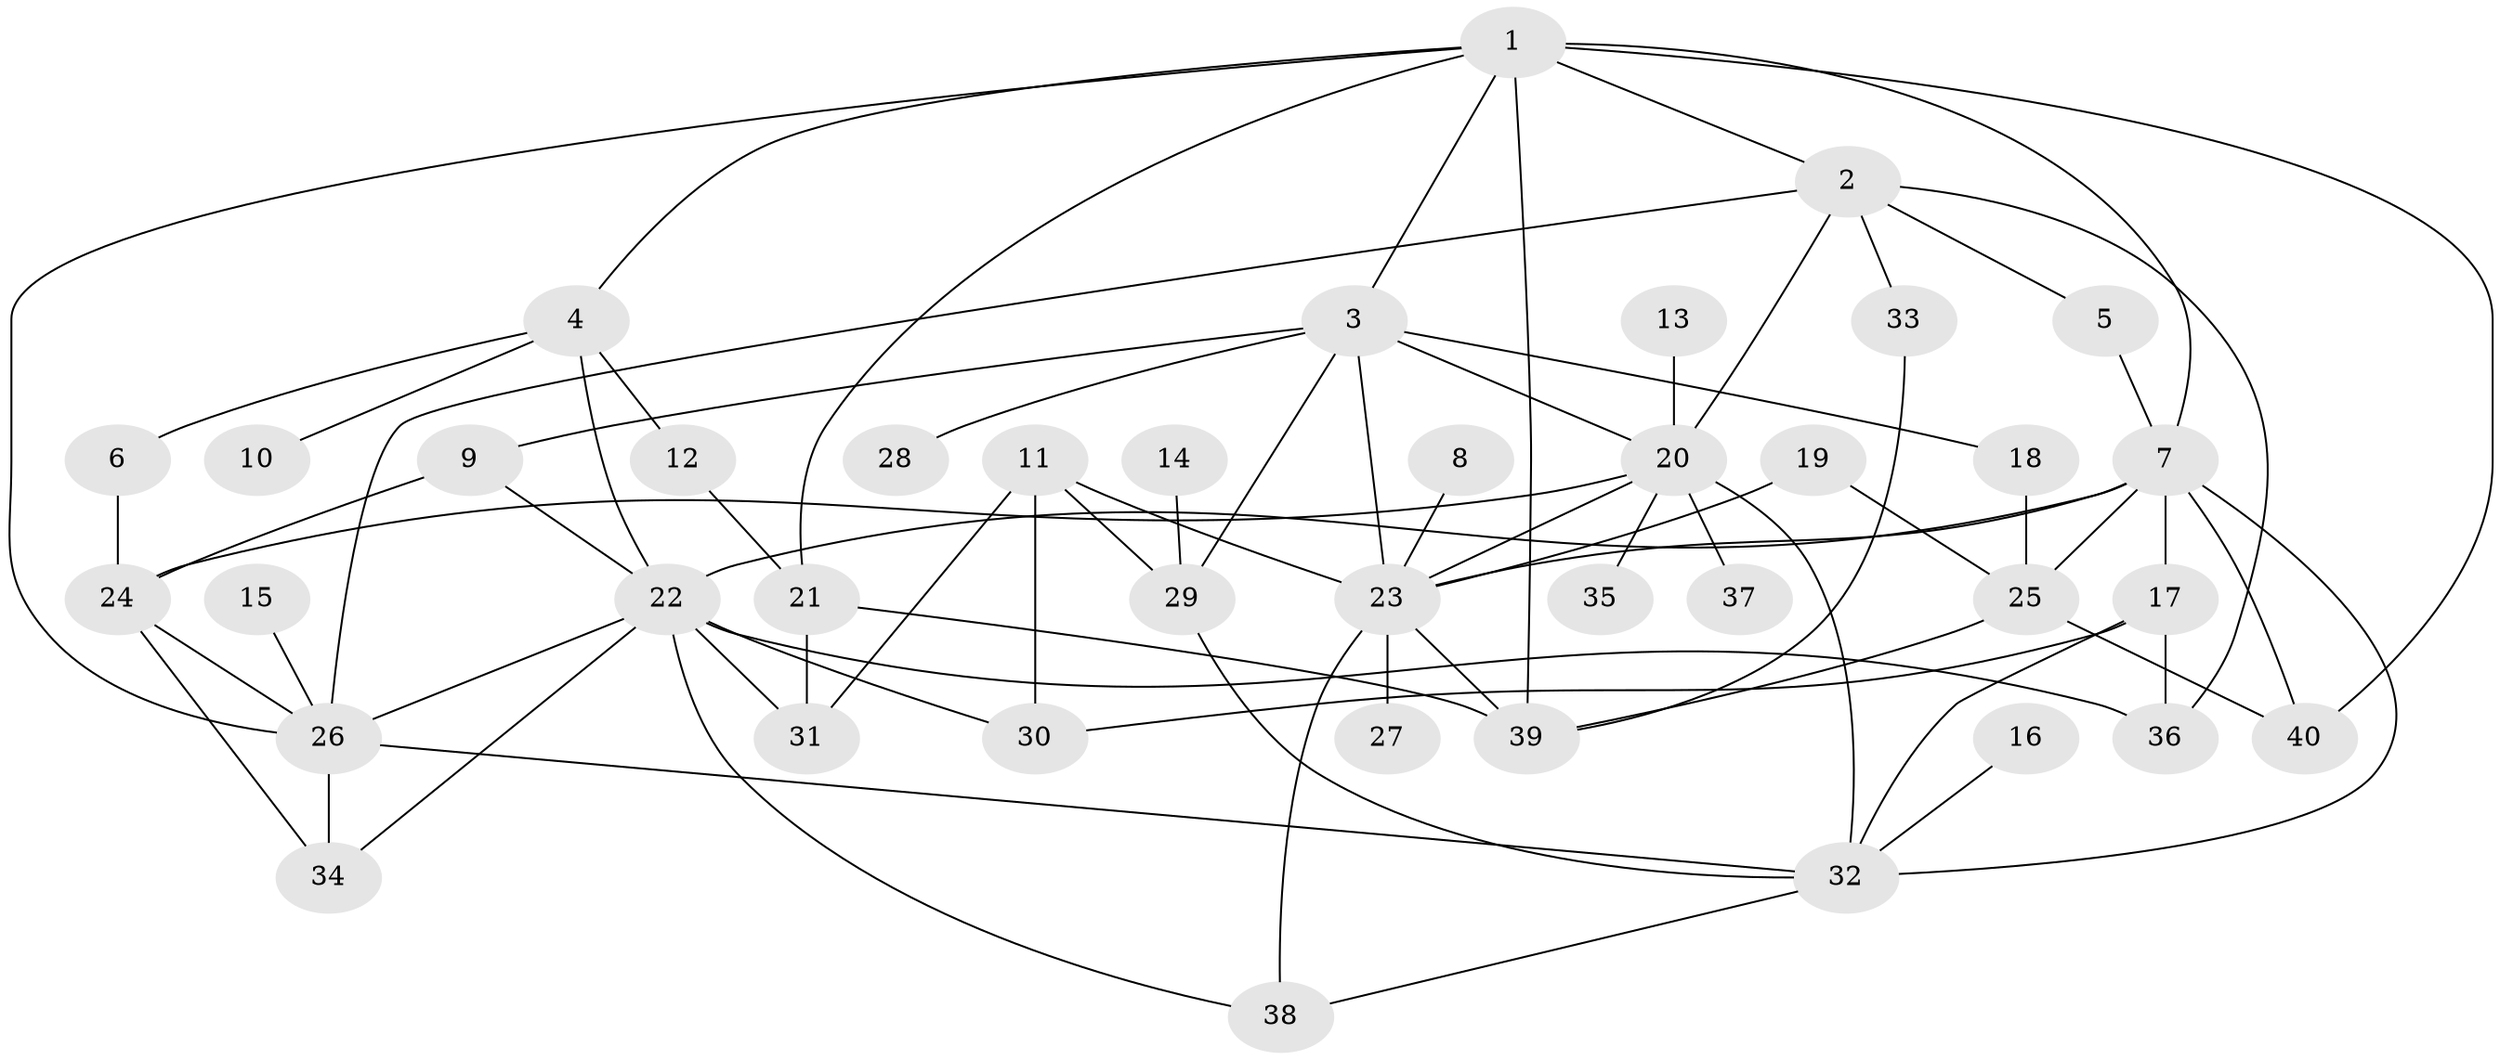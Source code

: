// original degree distribution, {2: 0.3, 8: 0.0125, 5: 0.1125, 6: 0.05, 7: 0.0125, 4: 0.1125, 3: 0.2375, 1: 0.1625}
// Generated by graph-tools (version 1.1) at 2025/49/03/09/25 03:49:25]
// undirected, 40 vertices, 74 edges
graph export_dot {
graph [start="1"]
  node [color=gray90,style=filled];
  1;
  2;
  3;
  4;
  5;
  6;
  7;
  8;
  9;
  10;
  11;
  12;
  13;
  14;
  15;
  16;
  17;
  18;
  19;
  20;
  21;
  22;
  23;
  24;
  25;
  26;
  27;
  28;
  29;
  30;
  31;
  32;
  33;
  34;
  35;
  36;
  37;
  38;
  39;
  40;
  1 -- 2 [weight=1.0];
  1 -- 3 [weight=1.0];
  1 -- 4 [weight=1.0];
  1 -- 7 [weight=1.0];
  1 -- 21 [weight=1.0];
  1 -- 26 [weight=1.0];
  1 -- 39 [weight=1.0];
  1 -- 40 [weight=1.0];
  2 -- 5 [weight=1.0];
  2 -- 20 [weight=1.0];
  2 -- 26 [weight=1.0];
  2 -- 33 [weight=1.0];
  2 -- 36 [weight=1.0];
  3 -- 9 [weight=1.0];
  3 -- 18 [weight=1.0];
  3 -- 20 [weight=1.0];
  3 -- 23 [weight=1.0];
  3 -- 28 [weight=1.0];
  3 -- 29 [weight=1.0];
  4 -- 6 [weight=1.0];
  4 -- 10 [weight=1.0];
  4 -- 12 [weight=1.0];
  4 -- 22 [weight=1.0];
  5 -- 7 [weight=1.0];
  6 -- 24 [weight=1.0];
  7 -- 17 [weight=1.0];
  7 -- 22 [weight=1.0];
  7 -- 23 [weight=2.0];
  7 -- 25 [weight=1.0];
  7 -- 32 [weight=1.0];
  7 -- 40 [weight=1.0];
  8 -- 23 [weight=1.0];
  9 -- 22 [weight=1.0];
  9 -- 24 [weight=1.0];
  11 -- 23 [weight=1.0];
  11 -- 29 [weight=1.0];
  11 -- 30 [weight=1.0];
  11 -- 31 [weight=1.0];
  12 -- 21 [weight=1.0];
  13 -- 20 [weight=1.0];
  14 -- 29 [weight=1.0];
  15 -- 26 [weight=1.0];
  16 -- 32 [weight=1.0];
  17 -- 30 [weight=1.0];
  17 -- 32 [weight=1.0];
  17 -- 36 [weight=1.0];
  18 -- 25 [weight=1.0];
  19 -- 23 [weight=1.0];
  19 -- 25 [weight=1.0];
  20 -- 23 [weight=2.0];
  20 -- 24 [weight=1.0];
  20 -- 32 [weight=1.0];
  20 -- 35 [weight=1.0];
  20 -- 37 [weight=1.0];
  21 -- 31 [weight=1.0];
  21 -- 39 [weight=1.0];
  22 -- 26 [weight=1.0];
  22 -- 30 [weight=1.0];
  22 -- 31 [weight=1.0];
  22 -- 34 [weight=1.0];
  22 -- 36 [weight=1.0];
  22 -- 38 [weight=1.0];
  23 -- 27 [weight=1.0];
  23 -- 38 [weight=1.0];
  23 -- 39 [weight=1.0];
  24 -- 26 [weight=1.0];
  24 -- 34 [weight=1.0];
  25 -- 39 [weight=1.0];
  25 -- 40 [weight=1.0];
  26 -- 32 [weight=1.0];
  26 -- 34 [weight=1.0];
  29 -- 32 [weight=1.0];
  32 -- 38 [weight=1.0];
  33 -- 39 [weight=1.0];
}
